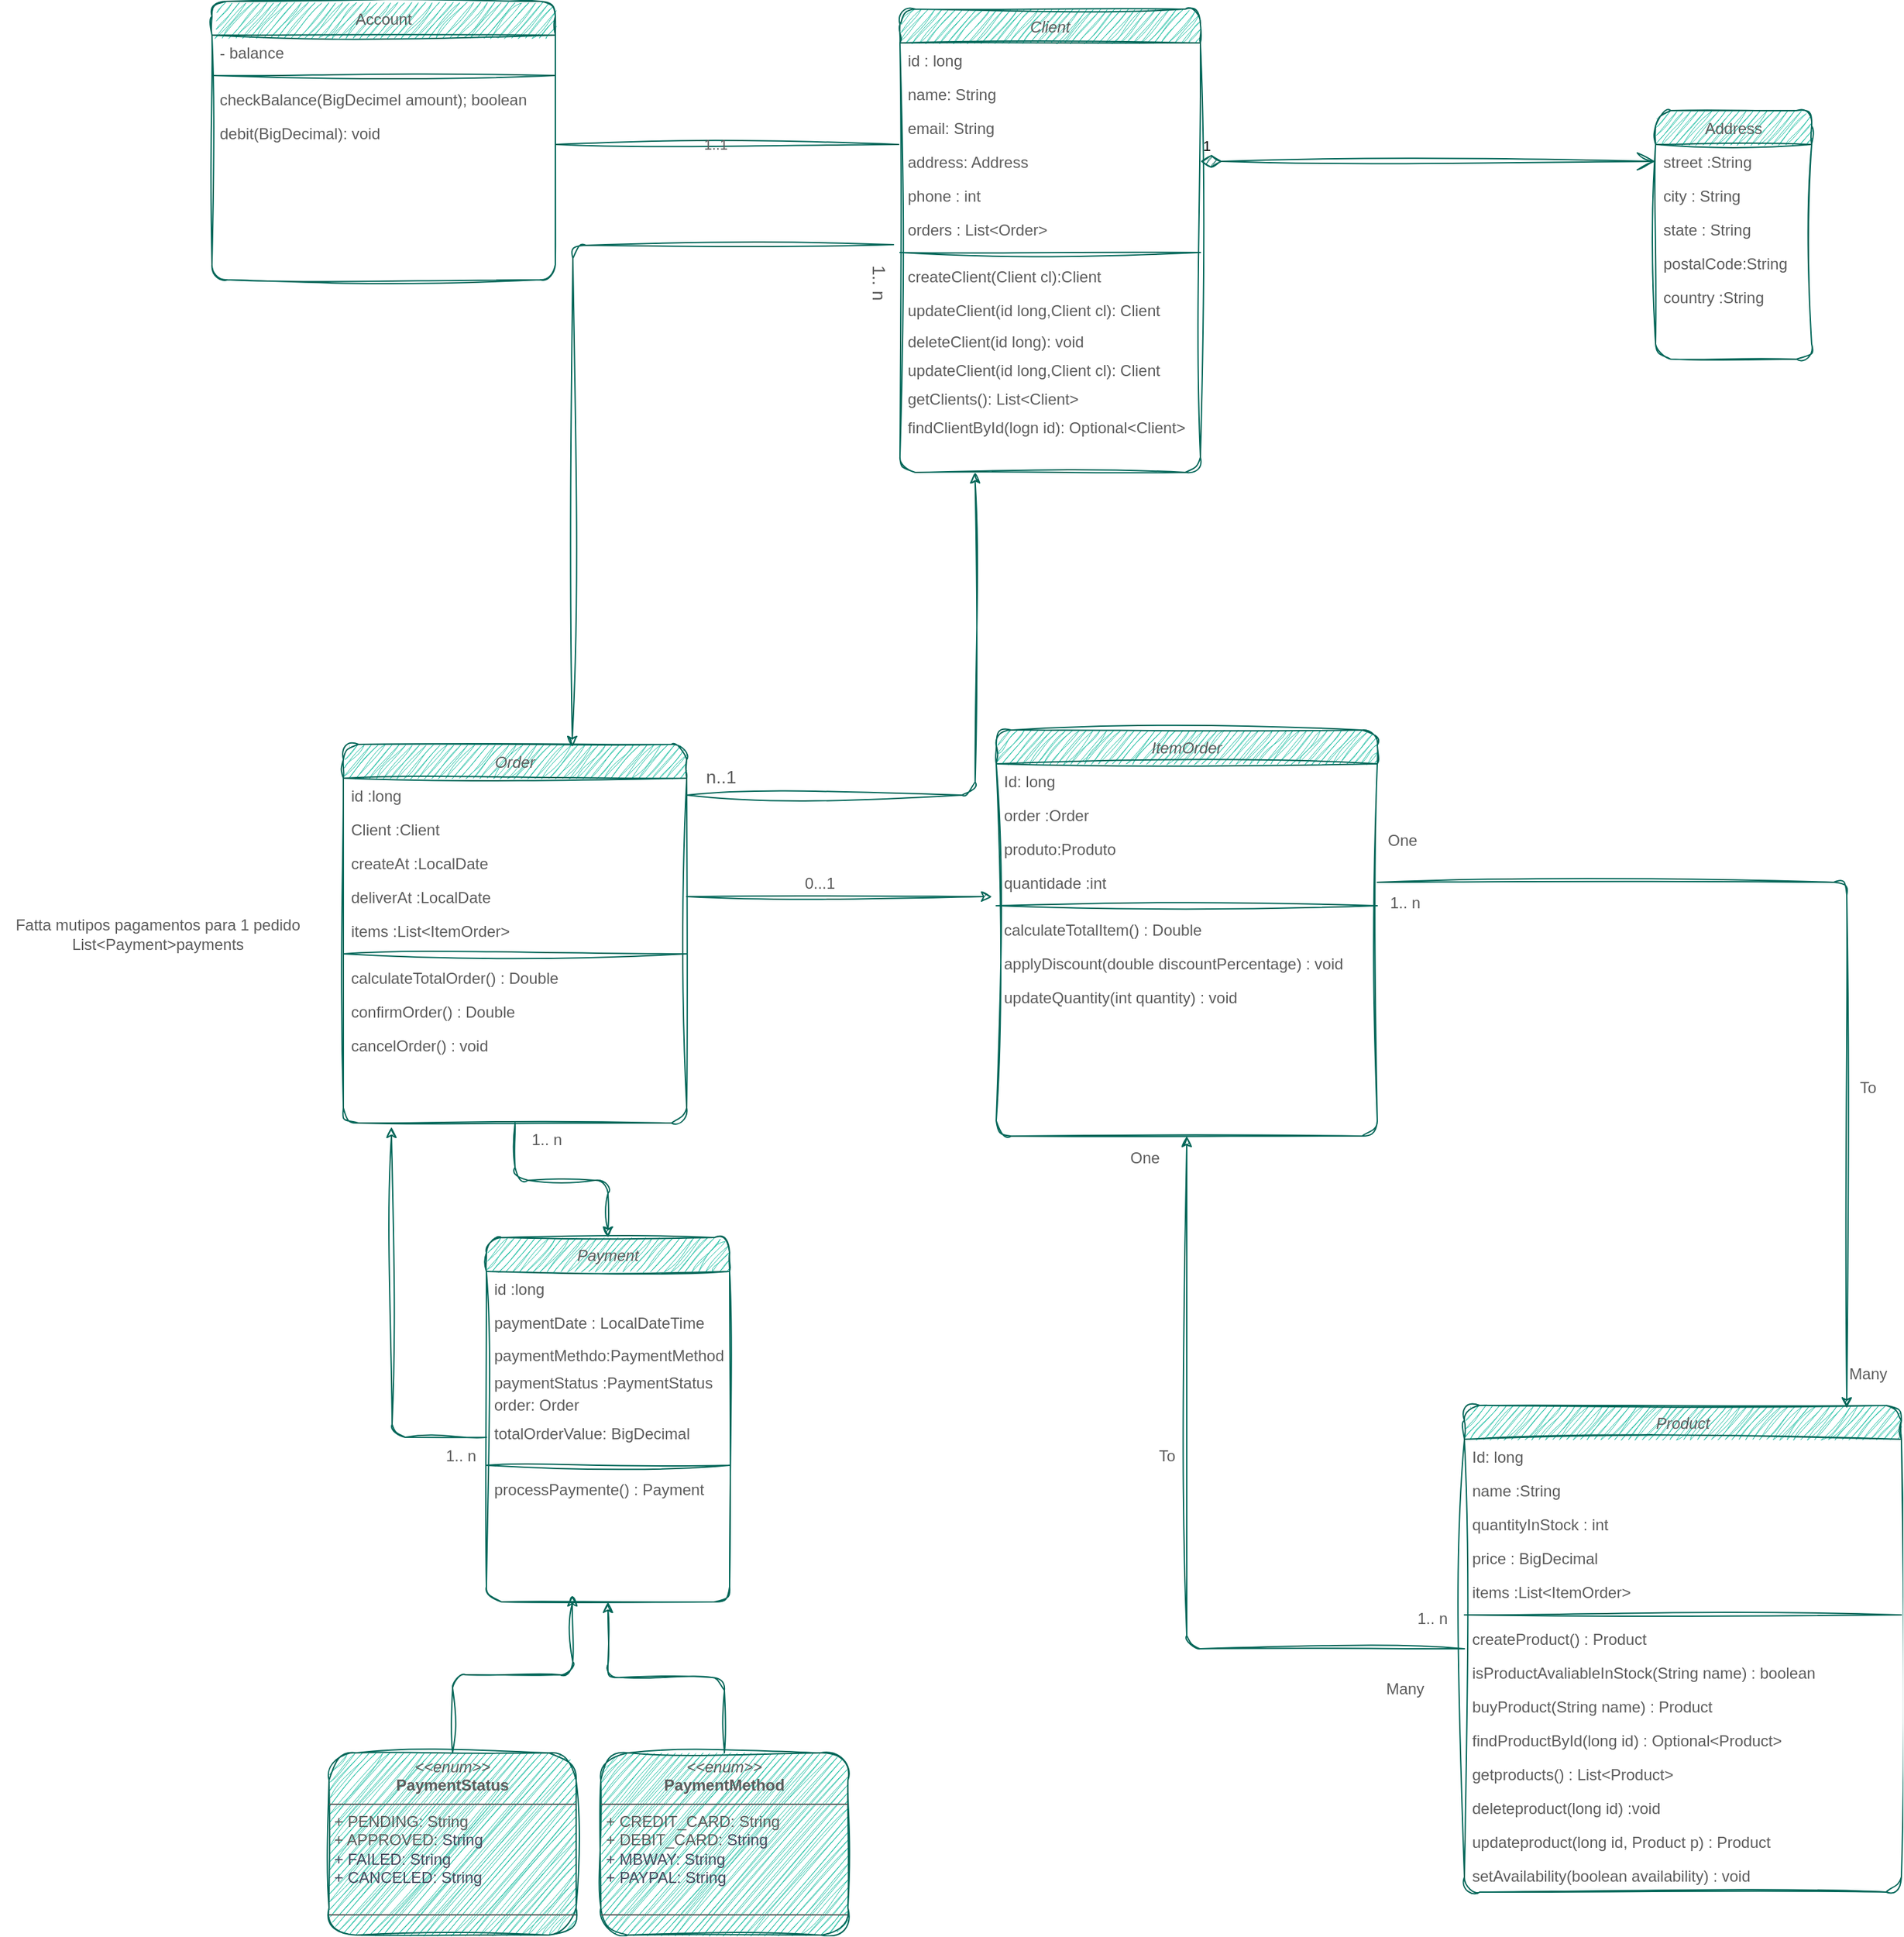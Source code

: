 <mxfile version="22.1.22" type="embed">
  <diagram id="C5RBs43oDa-KdzZeNtuy" name="Page-1">
    <mxGraphModel dx="2432" dy="1844" grid="1" gridSize="11" guides="1" tooltips="1" connect="1" arrows="1" fold="1" page="1" pageScale="1" pageWidth="827" pageHeight="1169" background="none" math="0" shadow="0">
      <root>
        <mxCell id="WIyWlLk6GJQsqaUBKTNV-0" />
        <mxCell id="WIyWlLk6GJQsqaUBKTNV-1" parent="WIyWlLk6GJQsqaUBKTNV-0" />
        <mxCell id="ccPBTEUiEuCOzGavEgYa-238" style="edgeStyle=orthogonalEdgeStyle;rounded=1;orthogonalLoop=1;jettySize=auto;html=1;entryX=0.5;entryY=0;entryDx=0;entryDy=0;strokeColor=#006658;fontColor=default;fillColor=#21C0A5;sketch=1;curveFitting=1;jiggle=2;labelBackgroundColor=none;" parent="WIyWlLk6GJQsqaUBKTNV-1" edge="1">
          <mxGeometry relative="1" as="geometry">
            <mxPoint x="247" y="62" as="sourcePoint" />
            <mxPoint y="448" as="targetPoint" />
          </mxGeometry>
        </mxCell>
        <mxCell id="zkfFHV4jXpPFQw0GAbJ--0" value="Client" style="swimlane;fontStyle=2;align=center;verticalAlign=top;childLayout=stackLayout;horizontal=1;startSize=26;horizontalStack=0;resizeParent=1;resizeLast=0;collapsible=1;marginBottom=0;rounded=1;shadow=0;strokeWidth=1;labelBackgroundColor=none;fillColor=#21C0A5;strokeColor=#006658;fontColor=#5C5C5C;sketch=1;curveFitting=1;jiggle=2;" parent="WIyWlLk6GJQsqaUBKTNV-1" vertex="1">
          <mxGeometry x="252" y="-119" width="231" height="356" as="geometry">
            <mxRectangle x="230" y="140" width="160" height="26" as="alternateBounds" />
          </mxGeometry>
        </mxCell>
        <mxCell id="zkfFHV4jXpPFQw0GAbJ--1" value="id : long" style="text;align=left;verticalAlign=top;spacingLeft=4;spacingRight=4;overflow=hidden;rotatable=0;points=[[0,0.5],[1,0.5]];portConstraint=eastwest;rounded=1;labelBackgroundColor=none;fontColor=#5C5C5C;sketch=1;curveFitting=1;jiggle=2;" parent="zkfFHV4jXpPFQw0GAbJ--0" vertex="1">
          <mxGeometry y="26" width="231" height="26" as="geometry" />
        </mxCell>
        <mxCell id="zkfFHV4jXpPFQw0GAbJ--2" value="name: String" style="text;align=left;verticalAlign=top;spacingLeft=4;spacingRight=4;overflow=hidden;rotatable=0;points=[[0,0.5],[1,0.5]];portConstraint=eastwest;rounded=1;shadow=0;html=0;labelBackgroundColor=none;fontColor=#5C5C5C;sketch=1;curveFitting=1;jiggle=2;" parent="zkfFHV4jXpPFQw0GAbJ--0" vertex="1">
          <mxGeometry y="52" width="231" height="26" as="geometry" />
        </mxCell>
        <mxCell id="zkfFHV4jXpPFQw0GAbJ--3" value="email: String" style="text;align=left;verticalAlign=top;spacingLeft=4;spacingRight=4;overflow=hidden;rotatable=0;points=[[0,0.5],[1,0.5]];portConstraint=eastwest;rounded=1;shadow=0;html=0;labelBackgroundColor=none;fontColor=#5C5C5C;sketch=1;curveFitting=1;jiggle=2;" parent="zkfFHV4jXpPFQw0GAbJ--0" vertex="1">
          <mxGeometry y="78" width="231" height="26" as="geometry" />
        </mxCell>
        <mxCell id="ccPBTEUiEuCOzGavEgYa-26" value="address: Address" style="text;align=left;verticalAlign=top;spacingLeft=4;spacingRight=4;overflow=hidden;rotatable=0;points=[[0,0.5],[1,0.5]];portConstraint=eastwest;rounded=1;shadow=0;html=0;labelBackgroundColor=none;fontColor=#5C5C5C;sketch=1;curveFitting=1;jiggle=2;" parent="zkfFHV4jXpPFQw0GAbJ--0" vertex="1">
          <mxGeometry y="104" width="231" height="26" as="geometry" />
        </mxCell>
        <mxCell id="ccPBTEUiEuCOzGavEgYa-32" value="phone : int" style="text;align=left;verticalAlign=top;spacingLeft=4;spacingRight=4;overflow=hidden;rotatable=0;points=[[0,0.5],[1,0.5]];portConstraint=eastwest;rounded=1;shadow=0;html=0;labelBackgroundColor=none;fontColor=#5C5C5C;sketch=1;curveFitting=1;jiggle=2;" parent="zkfFHV4jXpPFQw0GAbJ--0" vertex="1">
          <mxGeometry y="130" width="231" height="26" as="geometry" />
        </mxCell>
        <mxCell id="ccPBTEUiEuCOzGavEgYa-34" value="orders : List&lt;Order&gt; " style="text;align=left;verticalAlign=top;spacingLeft=4;spacingRight=4;overflow=hidden;rotatable=0;points=[[0,0.5],[1,0.5]];portConstraint=eastwest;rounded=1;shadow=0;html=0;labelBackgroundColor=none;fontColor=#5C5C5C;sketch=1;curveFitting=1;jiggle=2;" parent="zkfFHV4jXpPFQw0GAbJ--0" vertex="1">
          <mxGeometry y="156" width="231" height="26" as="geometry" />
        </mxCell>
        <mxCell id="ccPBTEUiEuCOzGavEgYa-64" value="" style="line;strokeWidth=1;rotatable=0;dashed=0;labelPosition=right;align=left;verticalAlign=middle;spacingTop=0;spacingLeft=6;points=[];portConstraint=eastwest;rounded=1;labelBackgroundColor=none;fillColor=#21C0A5;strokeColor=#006658;fontColor=#5C5C5C;sketch=1;curveFitting=1;jiggle=2;" parent="zkfFHV4jXpPFQw0GAbJ--0" vertex="1">
          <mxGeometry y="182" width="231" height="10" as="geometry" />
        </mxCell>
        <mxCell id="ccPBTEUiEuCOzGavEgYa-65" value="createClient(Client cl):Client " style="text;align=left;verticalAlign=top;spacingLeft=4;spacingRight=4;overflow=hidden;rotatable=0;points=[[0,0.5],[1,0.5]];portConstraint=eastwest;rounded=1;shadow=0;html=0;labelBackgroundColor=none;fontColor=#5C5C5C;sketch=1;curveFitting=1;jiggle=2;" parent="zkfFHV4jXpPFQw0GAbJ--0" vertex="1">
          <mxGeometry y="192" width="231" height="26" as="geometry" />
        </mxCell>
        <mxCell id="ccPBTEUiEuCOzGavEgYa-66" value="updateClient(id long,Client cl): Client " style="text;align=left;verticalAlign=top;spacingLeft=4;spacingRight=4;overflow=hidden;rotatable=0;points=[[0,0.5],[1,0.5]];portConstraint=eastwest;rounded=1;shadow=0;html=0;labelBackgroundColor=none;fontColor=#5C5C5C;sketch=1;curveFitting=1;jiggle=2;" parent="zkfFHV4jXpPFQw0GAbJ--0" vertex="1">
          <mxGeometry y="218" width="231" height="24" as="geometry" />
        </mxCell>
        <mxCell id="ccPBTEUiEuCOzGavEgYa-67" value="deleteClient(id long): void" style="text;align=left;verticalAlign=top;spacingLeft=4;spacingRight=4;overflow=hidden;rotatable=0;points=[[0,0.5],[1,0.5]];portConstraint=eastwest;rounded=1;shadow=0;html=0;labelBackgroundColor=none;fontColor=#5C5C5C;sketch=1;curveFitting=1;jiggle=2;" parent="zkfFHV4jXpPFQw0GAbJ--0" vertex="1">
          <mxGeometry y="242" width="231" height="22" as="geometry" />
        </mxCell>
        <mxCell id="ccPBTEUiEuCOzGavEgYa-68" value="updateClient(id long,Client cl): Client " style="text;align=left;verticalAlign=top;spacingLeft=4;spacingRight=4;overflow=hidden;rotatable=0;points=[[0,0.5],[1,0.5]];portConstraint=eastwest;rounded=1;shadow=0;html=0;labelBackgroundColor=none;fontColor=#5C5C5C;sketch=1;curveFitting=1;jiggle=2;" parent="zkfFHV4jXpPFQw0GAbJ--0" vertex="1">
          <mxGeometry y="264" width="231" height="22" as="geometry" />
        </mxCell>
        <mxCell id="ccPBTEUiEuCOzGavEgYa-70" value="getClients(): List&lt;Client&gt;&#xa; " style="text;align=left;verticalAlign=top;spacingLeft=4;spacingRight=4;overflow=hidden;rotatable=0;points=[[0,0.5],[1,0.5]];portConstraint=eastwest;rounded=1;shadow=0;html=0;labelBackgroundColor=none;fontColor=#5C5C5C;sketch=1;curveFitting=1;jiggle=2;" parent="zkfFHV4jXpPFQw0GAbJ--0" vertex="1">
          <mxGeometry y="286" width="231" height="22" as="geometry" />
        </mxCell>
        <mxCell id="ccPBTEUiEuCOzGavEgYa-71" value="findClientById(logn id): Optional&lt;Client&gt;&#xa; " style="text;align=left;verticalAlign=top;spacingLeft=4;spacingRight=4;overflow=hidden;rotatable=0;points=[[0,0.5],[1,0.5]];portConstraint=eastwest;rounded=1;shadow=0;html=0;labelBackgroundColor=none;fontColor=#5C5C5C;sketch=1;curveFitting=1;jiggle=2;" parent="zkfFHV4jXpPFQw0GAbJ--0" vertex="1">
          <mxGeometry y="308" width="231" height="22" as="geometry" />
        </mxCell>
        <mxCell id="zkfFHV4jXpPFQw0GAbJ--17" value="Address" style="swimlane;fontStyle=0;align=center;verticalAlign=top;childLayout=stackLayout;horizontal=1;startSize=26;horizontalStack=0;resizeParent=1;resizeLast=0;collapsible=1;marginBottom=0;rounded=1;shadow=0;strokeWidth=1;labelBackgroundColor=none;fillColor=#21C0A5;strokeColor=#006658;fontColor=#5C5C5C;sketch=1;curveFitting=1;jiggle=2;" parent="WIyWlLk6GJQsqaUBKTNV-1" vertex="1">
          <mxGeometry x="833" y="-41" width="120" height="191" as="geometry">
            <mxRectangle x="550" y="140" width="160" height="26" as="alternateBounds" />
          </mxGeometry>
        </mxCell>
        <mxCell id="zkfFHV4jXpPFQw0GAbJ--18" value="street :String" style="text;align=left;verticalAlign=top;spacingLeft=4;spacingRight=4;overflow=hidden;rotatable=0;points=[[0,0.5],[1,0.5]];portConstraint=eastwest;rounded=1;labelBackgroundColor=none;fontColor=#5C5C5C;sketch=1;curveFitting=1;jiggle=2;" parent="zkfFHV4jXpPFQw0GAbJ--17" vertex="1">
          <mxGeometry y="26" width="120" height="26" as="geometry" />
        </mxCell>
        <mxCell id="ccPBTEUiEuCOzGavEgYa-80" value="city : String" style="text;align=left;verticalAlign=top;spacingLeft=4;spacingRight=4;overflow=hidden;rotatable=0;points=[[0,0.5],[1,0.5]];portConstraint=eastwest;rounded=1;shadow=0;html=0;labelBackgroundColor=none;fontColor=#5C5C5C;sketch=1;curveFitting=1;jiggle=2;" parent="zkfFHV4jXpPFQw0GAbJ--17" vertex="1">
          <mxGeometry y="52" width="120" height="26" as="geometry" />
        </mxCell>
        <mxCell id="zkfFHV4jXpPFQw0GAbJ--20" value="state : String" style="text;align=left;verticalAlign=top;spacingLeft=4;spacingRight=4;overflow=hidden;rotatable=0;points=[[0,0.5],[1,0.5]];portConstraint=eastwest;rounded=1;shadow=0;html=0;labelBackgroundColor=none;fontColor=#5C5C5C;sketch=1;curveFitting=1;jiggle=2;" parent="zkfFHV4jXpPFQw0GAbJ--17" vertex="1">
          <mxGeometry y="78" width="120" height="26" as="geometry" />
        </mxCell>
        <mxCell id="zkfFHV4jXpPFQw0GAbJ--21" value="postalCode:String" style="text;align=left;verticalAlign=top;spacingLeft=4;spacingRight=4;overflow=hidden;rotatable=0;points=[[0,0.5],[1,0.5]];portConstraint=eastwest;rounded=1;shadow=0;html=0;labelBackgroundColor=none;fontColor=#5C5C5C;sketch=1;curveFitting=1;jiggle=2;" parent="zkfFHV4jXpPFQw0GAbJ--17" vertex="1">
          <mxGeometry y="104" width="120" height="26" as="geometry" />
        </mxCell>
        <mxCell id="zkfFHV4jXpPFQw0GAbJ--22" value="country :String" style="text;align=left;verticalAlign=top;spacingLeft=4;spacingRight=4;overflow=hidden;rotatable=0;points=[[0,0.5],[1,0.5]];portConstraint=eastwest;rounded=1;shadow=0;html=0;labelBackgroundColor=none;fontColor=#5C5C5C;sketch=1;curveFitting=1;jiggle=2;" parent="zkfFHV4jXpPFQw0GAbJ--17" vertex="1">
          <mxGeometry y="130" width="120" height="26" as="geometry" />
        </mxCell>
        <mxCell id="ccPBTEUiEuCOzGavEgYa-0" value="1" style="endArrow=open;html=1;endSize=12;startArrow=diamondThin;startSize=14;startFill=1;edgeStyle=orthogonalEdgeStyle;align=left;verticalAlign=bottom;rounded=1;labelBackgroundColor=none;strokeColor=#006658;fontColor=default;exitX=1;exitY=0.5;exitDx=0;exitDy=0;entryX=0;entryY=0.5;entryDx=0;entryDy=0;sketch=1;curveFitting=1;jiggle=2;" parent="WIyWlLk6GJQsqaUBKTNV-1" source="ccPBTEUiEuCOzGavEgYa-26" target="zkfFHV4jXpPFQw0GAbJ--18" edge="1">
          <mxGeometry x="-1" y="3" relative="1" as="geometry">
            <mxPoint x="588" y="44" as="sourcePoint" />
            <mxPoint x="748" y="44" as="targetPoint" />
          </mxGeometry>
        </mxCell>
        <mxCell id="ccPBTEUiEuCOzGavEgYa-81" style="edgeStyle=orthogonalEdgeStyle;rounded=1;orthogonalLoop=1;jettySize=auto;html=1;entryX=0.5;entryY=0;entryDx=0;entryDy=0;strokeColor=#006658;fontColor=default;fillColor=#21C0A5;sketch=1;curveFitting=1;jiggle=2;labelBackgroundColor=none;" parent="WIyWlLk6GJQsqaUBKTNV-1" source="ccPBTEUiEuCOzGavEgYa-1" target="ccPBTEUiEuCOzGavEgYa-56" edge="1">
          <mxGeometry relative="1" as="geometry" />
        </mxCell>
        <mxCell id="ccPBTEUiEuCOzGavEgYa-1" value="Order" style="swimlane;fontStyle=2;align=center;verticalAlign=top;childLayout=stackLayout;horizontal=1;startSize=26;horizontalStack=0;resizeParent=1;resizeLast=0;collapsible=1;marginBottom=0;rounded=1;shadow=0;strokeWidth=1;labelBackgroundColor=none;fillColor=#21C0A5;strokeColor=#006658;fontColor=#5C5C5C;sketch=1;curveFitting=1;jiggle=2;" parent="WIyWlLk6GJQsqaUBKTNV-1" vertex="1">
          <mxGeometry x="-176" y="446" width="264" height="291" as="geometry">
            <mxRectangle x="230" y="140" width="160" height="26" as="alternateBounds" />
          </mxGeometry>
        </mxCell>
        <mxCell id="ccPBTEUiEuCOzGavEgYa-2" value="id :long" style="text;align=left;verticalAlign=top;spacingLeft=4;spacingRight=4;overflow=hidden;rotatable=0;points=[[0,0.5],[1,0.5]];portConstraint=eastwest;rounded=1;labelBackgroundColor=none;fontColor=#5C5C5C;sketch=1;curveFitting=1;jiggle=2;" parent="ccPBTEUiEuCOzGavEgYa-1" vertex="1">
          <mxGeometry y="26" width="264" height="26" as="geometry" />
        </mxCell>
        <mxCell id="ccPBTEUiEuCOzGavEgYa-35" value="Client :Client" style="text;align=left;verticalAlign=top;spacingLeft=4;spacingRight=4;overflow=hidden;rotatable=0;points=[[0,0.5],[1,0.5]];portConstraint=eastwest;rounded=1;labelBackgroundColor=none;fontColor=#5C5C5C;sketch=1;curveFitting=1;jiggle=2;" parent="ccPBTEUiEuCOzGavEgYa-1" vertex="1">
          <mxGeometry y="52" width="264" height="26" as="geometry" />
        </mxCell>
        <mxCell id="ccPBTEUiEuCOzGavEgYa-36" value="createAt :LocalDate" style="text;align=left;verticalAlign=top;spacingLeft=4;spacingRight=4;overflow=hidden;rotatable=0;points=[[0,0.5],[1,0.5]];portConstraint=eastwest;rounded=1;labelBackgroundColor=none;fontColor=#5C5C5C;sketch=1;curveFitting=1;jiggle=2;" parent="ccPBTEUiEuCOzGavEgYa-1" vertex="1">
          <mxGeometry y="78" width="264" height="26" as="geometry" />
        </mxCell>
        <mxCell id="ccPBTEUiEuCOzGavEgYa-37" value="deliverAt :LocalDate" style="text;align=left;verticalAlign=top;spacingLeft=4;spacingRight=4;overflow=hidden;rotatable=0;points=[[0,0.5],[1,0.5]];portConstraint=eastwest;rounded=1;labelBackgroundColor=none;fontColor=#5C5C5C;sketch=1;curveFitting=1;jiggle=2;" parent="ccPBTEUiEuCOzGavEgYa-1" vertex="1">
          <mxGeometry y="104" width="264" height="26" as="geometry" />
        </mxCell>
        <mxCell id="ccPBTEUiEuCOzGavEgYa-38" value="items :List&lt;ItemOrder&gt;" style="text;align=left;verticalAlign=top;spacingLeft=4;spacingRight=4;overflow=hidden;rotatable=0;points=[[0,0.5],[1,0.5]];portConstraint=eastwest;rounded=1;labelBackgroundColor=none;fontColor=#5C5C5C;sketch=1;curveFitting=1;jiggle=2;" parent="ccPBTEUiEuCOzGavEgYa-1" vertex="1">
          <mxGeometry y="130" width="264" height="26" as="geometry" />
        </mxCell>
        <mxCell id="ccPBTEUiEuCOzGavEgYa-43" value="" style="line;strokeWidth=1;rotatable=0;dashed=0;labelPosition=right;align=left;verticalAlign=middle;spacingTop=0;spacingLeft=6;points=[];portConstraint=eastwest;rounded=1;labelBackgroundColor=none;fillColor=#21C0A5;strokeColor=#006658;fontColor=#5C5C5C;sketch=1;curveFitting=1;jiggle=2;" parent="ccPBTEUiEuCOzGavEgYa-1" vertex="1">
          <mxGeometry y="156" width="264" height="10" as="geometry" />
        </mxCell>
        <mxCell id="ccPBTEUiEuCOzGavEgYa-44" value="calculateTotalOrder() : Double" style="text;align=left;verticalAlign=top;spacingLeft=4;spacingRight=4;overflow=hidden;rotatable=0;points=[[0,0.5],[1,0.5]];portConstraint=eastwest;rounded=1;shadow=0;html=0;labelBackgroundColor=none;fontColor=#5C5C5C;sketch=1;curveFitting=1;jiggle=2;" parent="ccPBTEUiEuCOzGavEgYa-1" vertex="1">
          <mxGeometry y="166" width="264" height="26" as="geometry" />
        </mxCell>
        <mxCell id="ccPBTEUiEuCOzGavEgYa-83" value="confirmOrder() : Double" style="text;align=left;verticalAlign=top;spacingLeft=4;spacingRight=4;overflow=hidden;rotatable=0;points=[[0,0.5],[1,0.5]];portConstraint=eastwest;rounded=1;shadow=0;html=0;labelBackgroundColor=none;fontColor=#5C5C5C;sketch=1;curveFitting=1;jiggle=2;" parent="ccPBTEUiEuCOzGavEgYa-1" vertex="1">
          <mxGeometry y="192" width="264" height="26" as="geometry" />
        </mxCell>
        <mxCell id="ccPBTEUiEuCOzGavEgYa-84" value="cancelOrder() : void" style="text;align=left;verticalAlign=top;spacingLeft=4;spacingRight=4;overflow=hidden;rotatable=0;points=[[0,0.5],[1,0.5]];portConstraint=eastwest;rounded=1;shadow=0;html=0;labelBackgroundColor=none;fontColor=#5C5C5C;sketch=1;curveFitting=1;jiggle=2;" parent="ccPBTEUiEuCOzGavEgYa-1" vertex="1">
          <mxGeometry y="218" width="264" height="26" as="geometry" />
        </mxCell>
        <mxCell id="ccPBTEUiEuCOzGavEgYa-7" value="ItemOrder" style="swimlane;fontStyle=2;align=center;verticalAlign=top;childLayout=stackLayout;horizontal=1;startSize=26;horizontalStack=0;resizeParent=1;resizeLast=0;collapsible=1;marginBottom=0;rounded=1;shadow=0;strokeWidth=1;labelBackgroundColor=none;fillColor=#21C0A5;strokeColor=#006658;fontColor=#5C5C5C;sketch=1;curveFitting=1;jiggle=2;" parent="WIyWlLk6GJQsqaUBKTNV-1" vertex="1">
          <mxGeometry x="326" y="435" width="293" height="312" as="geometry">
            <mxRectangle x="230" y="140" width="160" height="26" as="alternateBounds" />
          </mxGeometry>
        </mxCell>
        <mxCell id="ccPBTEUiEuCOzGavEgYa-8" value="Id: long" style="text;align=left;verticalAlign=top;spacingLeft=4;spacingRight=4;overflow=hidden;rotatable=0;points=[[0,0.5],[1,0.5]];portConstraint=eastwest;rounded=1;labelBackgroundColor=none;fontColor=#5C5C5C;sketch=1;curveFitting=1;jiggle=2;" parent="ccPBTEUiEuCOzGavEgYa-7" vertex="1">
          <mxGeometry y="26" width="293" height="26" as="geometry" />
        </mxCell>
        <mxCell id="ccPBTEUiEuCOzGavEgYa-9" value="order :Order" style="text;align=left;verticalAlign=top;spacingLeft=4;spacingRight=4;overflow=hidden;rotatable=0;points=[[0,0.5],[1,0.5]];portConstraint=eastwest;rounded=1;shadow=0;html=0;labelBackgroundColor=none;fontColor=#5C5C5C;sketch=1;curveFitting=1;jiggle=2;" parent="ccPBTEUiEuCOzGavEgYa-7" vertex="1">
          <mxGeometry y="52" width="293" height="26" as="geometry" />
        </mxCell>
        <mxCell id="ccPBTEUiEuCOzGavEgYa-10" value="produto:Produto" style="text;align=left;verticalAlign=top;spacingLeft=4;spacingRight=4;overflow=hidden;rotatable=0;points=[[0,0.5],[1,0.5]];portConstraint=eastwest;rounded=1;shadow=0;html=0;labelBackgroundColor=none;fontColor=#5C5C5C;sketch=1;curveFitting=1;jiggle=2;" parent="ccPBTEUiEuCOzGavEgYa-7" vertex="1">
          <mxGeometry y="78" width="293" height="26" as="geometry" />
        </mxCell>
        <mxCell id="ccPBTEUiEuCOzGavEgYa-39" value="quantidade :int" style="text;align=left;verticalAlign=top;spacingLeft=4;spacingRight=4;overflow=hidden;rotatable=0;points=[[0,0.5],[1,0.5]];portConstraint=eastwest;rounded=1;shadow=0;html=0;labelBackgroundColor=none;fontColor=#5C5C5C;sketch=1;curveFitting=1;jiggle=2;" parent="ccPBTEUiEuCOzGavEgYa-7" vertex="1">
          <mxGeometry y="104" width="293" height="26" as="geometry" />
        </mxCell>
        <mxCell id="ccPBTEUiEuCOzGavEgYa-40" value="" style="line;strokeWidth=1;rotatable=0;dashed=0;labelPosition=right;align=left;verticalAlign=middle;spacingTop=0;spacingLeft=6;points=[];portConstraint=eastwest;rounded=1;labelBackgroundColor=none;fillColor=#21C0A5;strokeColor=#006658;fontColor=#5C5C5C;sketch=1;curveFitting=1;jiggle=2;" parent="ccPBTEUiEuCOzGavEgYa-7" vertex="1">
          <mxGeometry y="130" width="293" height="10" as="geometry" />
        </mxCell>
        <mxCell id="ccPBTEUiEuCOzGavEgYa-41" value="calculateTotalItem() : Double" style="text;align=left;verticalAlign=top;spacingLeft=4;spacingRight=4;overflow=hidden;rotatable=0;points=[[0,0.5],[1,0.5]];portConstraint=eastwest;rounded=1;shadow=0;html=0;labelBackgroundColor=none;fontColor=#5C5C5C;sketch=1;curveFitting=1;jiggle=2;" parent="ccPBTEUiEuCOzGavEgYa-7" vertex="1">
          <mxGeometry y="140" width="293" height="26" as="geometry" />
        </mxCell>
        <mxCell id="ccPBTEUiEuCOzGavEgYa-143" value="applyDiscount(double discountPercentage) : void" style="text;align=left;verticalAlign=top;spacingLeft=4;spacingRight=4;overflow=hidden;rotatable=0;points=[[0,0.5],[1,0.5]];portConstraint=eastwest;rounded=1;shadow=0;html=0;labelBackgroundColor=none;fontColor=#5C5C5C;sketch=1;curveFitting=1;jiggle=2;" parent="ccPBTEUiEuCOzGavEgYa-7" vertex="1">
          <mxGeometry y="166" width="293" height="26" as="geometry" />
        </mxCell>
        <mxCell id="ccPBTEUiEuCOzGavEgYa-144" value="updateQuantity(int quantity) : void  " style="text;align=left;verticalAlign=top;spacingLeft=4;spacingRight=4;overflow=hidden;rotatable=0;points=[[0,0.5],[1,0.5]];portConstraint=eastwest;rounded=1;shadow=0;html=0;labelBackgroundColor=none;fontColor=#5C5C5C;sketch=1;curveFitting=1;jiggle=2;" parent="ccPBTEUiEuCOzGavEgYa-7" vertex="1">
          <mxGeometry y="192" width="293" height="26" as="geometry" />
        </mxCell>
        <mxCell id="ccPBTEUiEuCOzGavEgYa-136" style="edgeStyle=orthogonalEdgeStyle;rounded=1;orthogonalLoop=1;jettySize=auto;html=1;entryX=0.5;entryY=1;entryDx=0;entryDy=0;strokeColor=#006658;fontColor=default;fillColor=#21C0A5;sketch=1;curveFitting=1;jiggle=2;labelBackgroundColor=none;" parent="WIyWlLk6GJQsqaUBKTNV-1" source="ccPBTEUiEuCOzGavEgYa-13" target="ccPBTEUiEuCOzGavEgYa-7" edge="1">
          <mxGeometry relative="1" as="geometry" />
        </mxCell>
        <mxCell id="ccPBTEUiEuCOzGavEgYa-13" value="Product" style="swimlane;fontStyle=2;align=center;verticalAlign=top;childLayout=stackLayout;horizontal=1;startSize=26;horizontalStack=0;resizeParent=1;resizeLast=0;collapsible=1;marginBottom=0;rounded=1;shadow=0;strokeWidth=1;labelBackgroundColor=none;fillColor=#21C0A5;strokeColor=#006658;fontColor=#5C5C5C;sketch=1;curveFitting=1;jiggle=2;" parent="WIyWlLk6GJQsqaUBKTNV-1" vertex="1">
          <mxGeometry x="686" y="954" width="336" height="374" as="geometry">
            <mxRectangle x="230" y="140" width="160" height="26" as="alternateBounds" />
          </mxGeometry>
        </mxCell>
        <mxCell id="ccPBTEUiEuCOzGavEgYa-14" value="Id: long" style="text;align=left;verticalAlign=top;spacingLeft=4;spacingRight=4;overflow=hidden;rotatable=0;points=[[0,0.5],[1,0.5]];portConstraint=eastwest;rounded=1;labelBackgroundColor=none;fontColor=#5C5C5C;sketch=1;curveFitting=1;jiggle=2;" parent="ccPBTEUiEuCOzGavEgYa-13" vertex="1">
          <mxGeometry y="26" width="336" height="26" as="geometry" />
        </mxCell>
        <mxCell id="ccPBTEUiEuCOzGavEgYa-15" value="name :String" style="text;align=left;verticalAlign=top;spacingLeft=4;spacingRight=4;overflow=hidden;rotatable=0;points=[[0,0.5],[1,0.5]];portConstraint=eastwest;rounded=1;shadow=0;html=0;labelBackgroundColor=none;fontColor=#5C5C5C;sketch=1;curveFitting=1;jiggle=2;" parent="ccPBTEUiEuCOzGavEgYa-13" vertex="1">
          <mxGeometry y="52" width="336" height="26" as="geometry" />
        </mxCell>
        <mxCell id="ccPBTEUiEuCOzGavEgYa-16" value="quantityInStock : int" style="text;align=left;verticalAlign=top;spacingLeft=4;spacingRight=4;overflow=hidden;rotatable=0;points=[[0,0.5],[1,0.5]];portConstraint=eastwest;rounded=1;shadow=0;html=0;labelBackgroundColor=none;fontColor=#5C5C5C;sketch=1;curveFitting=1;jiggle=2;" parent="ccPBTEUiEuCOzGavEgYa-13" vertex="1">
          <mxGeometry y="78" width="336" height="26" as="geometry" />
        </mxCell>
        <mxCell id="ccPBTEUiEuCOzGavEgYa-46" value="price : BigDecimal" style="text;align=left;verticalAlign=top;spacingLeft=4;spacingRight=4;overflow=hidden;rotatable=0;points=[[0,0.5],[1,0.5]];portConstraint=eastwest;rounded=1;shadow=0;html=0;labelBackgroundColor=none;fontColor=#5C5C5C;sketch=1;curveFitting=1;jiggle=2;" parent="ccPBTEUiEuCOzGavEgYa-13" vertex="1">
          <mxGeometry y="104" width="336" height="26" as="geometry" />
        </mxCell>
        <mxCell id="ccPBTEUiEuCOzGavEgYa-120" value="items :List&lt;ItemOrder&gt;" style="text;align=left;verticalAlign=top;spacingLeft=4;spacingRight=4;overflow=hidden;rotatable=0;points=[[0,0.5],[1,0.5]];portConstraint=eastwest;rounded=1;shadow=0;html=0;labelBackgroundColor=none;fontColor=#5C5C5C;sketch=1;curveFitting=1;jiggle=2;" parent="ccPBTEUiEuCOzGavEgYa-13" vertex="1">
          <mxGeometry y="130" width="336" height="26" as="geometry" />
        </mxCell>
        <mxCell id="ccPBTEUiEuCOzGavEgYa-121" value="" style="line;strokeWidth=1;rotatable=0;dashed=0;labelPosition=right;align=left;verticalAlign=middle;spacingTop=0;spacingLeft=6;points=[];portConstraint=eastwest;rounded=1;labelBackgroundColor=none;fillColor=#21C0A5;strokeColor=#006658;fontColor=#5C5C5C;sketch=1;curveFitting=1;jiggle=2;" parent="ccPBTEUiEuCOzGavEgYa-13" vertex="1">
          <mxGeometry y="156" width="336" height="10" as="geometry" />
        </mxCell>
        <mxCell id="ccPBTEUiEuCOzGavEgYa-127" value="createProduct() : Product" style="text;align=left;verticalAlign=top;spacingLeft=4;spacingRight=4;overflow=hidden;rotatable=0;points=[[0,0.5],[1,0.5]];portConstraint=eastwest;rounded=1;shadow=0;html=0;labelBackgroundColor=none;fontColor=#5C5C5C;sketch=1;curveFitting=1;jiggle=2;" parent="ccPBTEUiEuCOzGavEgYa-13" vertex="1">
          <mxGeometry y="166" width="336" height="26" as="geometry" />
        </mxCell>
        <mxCell id="ccPBTEUiEuCOzGavEgYa-128" value="isProductAvaliableInStock(String name) : boolean" style="text;align=left;verticalAlign=top;spacingLeft=4;spacingRight=4;overflow=hidden;rotatable=0;points=[[0,0.5],[1,0.5]];portConstraint=eastwest;rounded=1;shadow=0;html=0;labelBackgroundColor=none;fontColor=#5C5C5C;sketch=1;curveFitting=1;jiggle=2;" parent="ccPBTEUiEuCOzGavEgYa-13" vertex="1">
          <mxGeometry y="192" width="336" height="26" as="geometry" />
        </mxCell>
        <mxCell id="ccPBTEUiEuCOzGavEgYa-133" value="buyProduct(String name) : Product" style="text;align=left;verticalAlign=top;spacingLeft=4;spacingRight=4;overflow=hidden;rotatable=0;points=[[0,0.5],[1,0.5]];portConstraint=eastwest;rounded=1;shadow=0;html=0;labelBackgroundColor=none;fontColor=#5C5C5C;sketch=1;curveFitting=1;jiggle=2;" parent="ccPBTEUiEuCOzGavEgYa-13" vertex="1">
          <mxGeometry y="218" width="336" height="26" as="geometry" />
        </mxCell>
        <mxCell id="ccPBTEUiEuCOzGavEgYa-132" value="findProductById(long id) : Optional&lt;Product&gt;" style="text;align=left;verticalAlign=top;spacingLeft=4;spacingRight=4;overflow=hidden;rotatable=0;points=[[0,0.5],[1,0.5]];portConstraint=eastwest;rounded=1;shadow=0;html=0;labelBackgroundColor=none;fontColor=#5C5C5C;sketch=1;curveFitting=1;jiggle=2;" parent="ccPBTEUiEuCOzGavEgYa-13" vertex="1">
          <mxGeometry y="244" width="336" height="26" as="geometry" />
        </mxCell>
        <mxCell id="ccPBTEUiEuCOzGavEgYa-131" value="getproducts() : List&lt;Product&gt;" style="text;align=left;verticalAlign=top;spacingLeft=4;spacingRight=4;overflow=hidden;rotatable=0;points=[[0,0.5],[1,0.5]];portConstraint=eastwest;rounded=1;shadow=0;html=0;labelBackgroundColor=none;fontColor=#5C5C5C;sketch=1;curveFitting=1;jiggle=2;" parent="ccPBTEUiEuCOzGavEgYa-13" vertex="1">
          <mxGeometry y="270" width="336" height="26" as="geometry" />
        </mxCell>
        <mxCell id="ccPBTEUiEuCOzGavEgYa-130" value="deleteproduct(long id) :void" style="text;align=left;verticalAlign=top;spacingLeft=4;spacingRight=4;overflow=hidden;rotatable=0;points=[[0,0.5],[1,0.5]];portConstraint=eastwest;rounded=1;shadow=0;html=0;labelBackgroundColor=none;fontColor=#5C5C5C;sketch=1;curveFitting=1;jiggle=2;" parent="ccPBTEUiEuCOzGavEgYa-13" vertex="1">
          <mxGeometry y="296" width="336" height="26" as="geometry" />
        </mxCell>
        <mxCell id="ccPBTEUiEuCOzGavEgYa-129" value="updateproduct(long id, Product p) : Product" style="text;align=left;verticalAlign=top;spacingLeft=4;spacingRight=4;overflow=hidden;rotatable=0;points=[[0,0.5],[1,0.5]];portConstraint=eastwest;rounded=1;shadow=0;html=0;labelBackgroundColor=none;fontColor=#5C5C5C;sketch=1;curveFitting=1;jiggle=2;" parent="ccPBTEUiEuCOzGavEgYa-13" vertex="1">
          <mxGeometry y="322" width="336" height="26" as="geometry" />
        </mxCell>
        <mxCell id="ccPBTEUiEuCOzGavEgYa-145" value="setAvailability(boolean availability) : void" style="text;align=left;verticalAlign=top;spacingLeft=4;spacingRight=4;overflow=hidden;rotatable=0;points=[[0,0.5],[1,0.5]];portConstraint=eastwest;rounded=1;shadow=0;html=0;labelBackgroundColor=none;fontColor=#5C5C5C;sketch=1;curveFitting=1;jiggle=2;" parent="ccPBTEUiEuCOzGavEgYa-13" vertex="1">
          <mxGeometry y="348" width="336" height="26" as="geometry" />
        </mxCell>
        <mxCell id="ccPBTEUiEuCOzGavEgYa-56" value="Payment" style="swimlane;fontStyle=2;align=center;verticalAlign=top;childLayout=stackLayout;horizontal=1;startSize=26;horizontalStack=0;resizeParent=1;resizeLast=0;collapsible=1;marginBottom=0;rounded=1;shadow=0;strokeWidth=1;labelBackgroundColor=none;fillColor=#21C0A5;strokeColor=#006658;fontColor=#5C5C5C;sketch=1;curveFitting=1;jiggle=2;" parent="WIyWlLk6GJQsqaUBKTNV-1" vertex="1">
          <mxGeometry x="-66" y="825" width="187" height="280" as="geometry">
            <mxRectangle x="230" y="140" width="160" height="26" as="alternateBounds" />
          </mxGeometry>
        </mxCell>
        <mxCell id="ccPBTEUiEuCOzGavEgYa-57" value="id :long" style="text;align=left;verticalAlign=top;spacingLeft=4;spacingRight=4;overflow=hidden;rotatable=0;points=[[0,0.5],[1,0.5]];portConstraint=eastwest;rounded=1;labelBackgroundColor=none;fontColor=#5C5C5C;sketch=1;curveFitting=1;jiggle=2;" parent="ccPBTEUiEuCOzGavEgYa-56" vertex="1">
          <mxGeometry y="26" width="187" height="26" as="geometry" />
        </mxCell>
        <mxCell id="ccPBTEUiEuCOzGavEgYa-58" value="paymentDate : LocalDateTime" style="text;align=left;verticalAlign=top;spacingLeft=4;spacingRight=4;overflow=hidden;rotatable=0;points=[[0,0.5],[1,0.5]];portConstraint=eastwest;rounded=1;labelBackgroundColor=none;fontColor=#5C5C5C;sketch=1;curveFitting=1;jiggle=2;" parent="ccPBTEUiEuCOzGavEgYa-56" vertex="1">
          <mxGeometry y="52" width="187" height="25" as="geometry" />
        </mxCell>
        <mxCell id="ccPBTEUiEuCOzGavEgYa-59" value="paymentMethdo:PaymentMethod" style="text;align=left;verticalAlign=top;spacingLeft=4;spacingRight=4;overflow=hidden;rotatable=0;points=[[0,0.5],[1,0.5]];portConstraint=eastwest;rounded=1;labelBackgroundColor=none;fontColor=#5C5C5C;sketch=1;curveFitting=1;jiggle=2;" parent="ccPBTEUiEuCOzGavEgYa-56" vertex="1">
          <mxGeometry y="77" width="187" height="21" as="geometry" />
        </mxCell>
        <mxCell id="ccPBTEUiEuCOzGavEgYa-60" value="paymentStatus :PaymentStatus" style="text;align=left;verticalAlign=top;spacingLeft=4;spacingRight=4;overflow=hidden;rotatable=0;points=[[0,0.5],[1,0.5]];portConstraint=eastwest;rounded=1;labelBackgroundColor=none;fontColor=#5C5C5C;sketch=1;curveFitting=1;jiggle=2;" parent="ccPBTEUiEuCOzGavEgYa-56" vertex="1">
          <mxGeometry y="98" width="187" height="17" as="geometry" />
        </mxCell>
        <mxCell id="ccPBTEUiEuCOzGavEgYa-61" value="order: Order" style="text;align=left;verticalAlign=top;spacingLeft=4;spacingRight=4;overflow=hidden;rotatable=0;points=[[0,0.5],[1,0.5]];portConstraint=eastwest;rounded=1;labelBackgroundColor=none;fontColor=#5C5C5C;sketch=1;curveFitting=1;jiggle=2;" parent="ccPBTEUiEuCOzGavEgYa-56" vertex="1">
          <mxGeometry y="115" width="187" height="22" as="geometry" />
        </mxCell>
        <mxCell id="ccPBTEUiEuCOzGavEgYa-141" style="edgeStyle=orthogonalEdgeStyle;rounded=1;orthogonalLoop=1;jettySize=auto;html=1;exitX=0;exitY=0.5;exitDx=0;exitDy=0;strokeColor=#006658;fontColor=default;fillColor=#21C0A5;sketch=1;curveFitting=1;jiggle=2;labelBackgroundColor=none;" parent="ccPBTEUiEuCOzGavEgYa-56" source="ccPBTEUiEuCOzGavEgYa-78" edge="1">
          <mxGeometry relative="1" as="geometry">
            <mxPoint x="-73" y="-85" as="targetPoint" />
          </mxGeometry>
        </mxCell>
        <mxCell id="ccPBTEUiEuCOzGavEgYa-78" value="totalOrderValue: BigDecimal" style="text;align=left;verticalAlign=top;spacingLeft=4;spacingRight=4;overflow=hidden;rotatable=0;points=[[0,0.5],[1,0.5]];portConstraint=eastwest;rounded=1;labelBackgroundColor=none;fontColor=#5C5C5C;sketch=1;curveFitting=1;jiggle=2;" parent="ccPBTEUiEuCOzGavEgYa-56" vertex="1">
          <mxGeometry y="137" width="187" height="33" as="geometry" />
        </mxCell>
        <mxCell id="ccPBTEUiEuCOzGavEgYa-82" value="" style="line;strokeWidth=1;rotatable=0;dashed=0;labelPosition=right;align=left;verticalAlign=middle;spacingTop=0;spacingLeft=6;points=[];portConstraint=eastwest;rounded=1;labelBackgroundColor=none;fillColor=#21C0A5;strokeColor=#006658;fontColor=#5C5C5C;sketch=1;curveFitting=1;jiggle=2;" parent="ccPBTEUiEuCOzGavEgYa-56" vertex="1">
          <mxGeometry y="170" width="187" height="10" as="geometry" />
        </mxCell>
        <mxCell id="ccPBTEUiEuCOzGavEgYa-139" value="processPaymente() : Payment" style="text;align=left;verticalAlign=top;spacingLeft=4;spacingRight=4;overflow=hidden;rotatable=0;points=[[0,0.5],[1,0.5]];portConstraint=eastwest;rounded=1;shadow=0;html=0;labelBackgroundColor=none;fontColor=#5C5C5C;sketch=1;curveFitting=1;jiggle=2;" parent="ccPBTEUiEuCOzGavEgYa-56" vertex="1">
          <mxGeometry y="180" width="187" height="26" as="geometry" />
        </mxCell>
        <mxCell id="ccPBTEUiEuCOzGavEgYa-75" style="edgeStyle=orthogonalEdgeStyle;rounded=1;orthogonalLoop=1;jettySize=auto;html=1;entryX=0.5;entryY=1;entryDx=0;entryDy=0;strokeColor=#006658;fontColor=default;fillColor=#21C0A5;sketch=1;curveFitting=1;jiggle=2;labelBackgroundColor=none;" parent="WIyWlLk6GJQsqaUBKTNV-1" source="ccPBTEUiEuCOzGavEgYa-73" target="ccPBTEUiEuCOzGavEgYa-56" edge="1">
          <mxGeometry relative="1" as="geometry" />
        </mxCell>
        <mxCell id="ccPBTEUiEuCOzGavEgYa-73" value="&lt;p style=&quot;margin:0px;margin-top:4px;text-align:center;&quot;&gt;&lt;i&gt;&amp;lt;&amp;lt;enum&amp;gt;&amp;gt;&lt;/i&gt;&lt;br&gt;&lt;b&gt;PaymentMethod&lt;/b&gt;&lt;/p&gt;&lt;hr size=&quot;1&quot; style=&quot;border-style:solid;&quot;&gt;&lt;p style=&quot;margin:0px;margin-left:4px;&quot;&gt;+ CREDIT_CARD: String&lt;br&gt;+ DEBIT_CARD:&amp;nbsp;&lt;span style=&quot;background-color: transparent; color: light-dark(rgb(70, 73, 93), rgb(170, 173, 190));&quot;&gt;String&lt;/span&gt;&lt;/p&gt;&lt;p style=&quot;margin:0px;margin-left:4px;&quot;&gt;&lt;span style=&quot;background-color: transparent; color: light-dark(rgb(70, 73, 93), rgb(170, 173, 190));&quot;&gt;+ MBWAY: String&lt;/span&gt;&lt;/p&gt;&lt;p style=&quot;margin:0px;margin-left:4px;&quot;&gt;&lt;span style=&quot;background-color: transparent; color: light-dark(rgb(70, 73, 93), rgb(170, 173, 190));&quot;&gt;+ PAYPAL: String&lt;/span&gt;&lt;/p&gt;&lt;p style=&quot;margin:0px;margin-left:4px;&quot;&gt;&lt;br&gt;&lt;/p&gt;&lt;hr size=&quot;1&quot; style=&quot;border-style:solid;&quot;&gt;&lt;p style=&quot;margin:0px;margin-left:4px;&quot;&gt;&lt;br&gt;&lt;/p&gt;" style="verticalAlign=top;align=left;overflow=fill;html=1;whiteSpace=wrap;strokeColor=#006658;fontColor=#5C5C5C;fillColor=#21C0A5;rounded=1;sketch=1;curveFitting=1;jiggle=2;labelBackgroundColor=none;" parent="WIyWlLk6GJQsqaUBKTNV-1" vertex="1">
          <mxGeometry x="22" y="1221" width="190" height="140" as="geometry" />
        </mxCell>
        <mxCell id="ccPBTEUiEuCOzGavEgYa-77" style="edgeStyle=orthogonalEdgeStyle;rounded=1;orthogonalLoop=1;jettySize=auto;html=1;strokeColor=#006658;fontColor=default;fillColor=#21C0A5;sketch=1;curveFitting=1;jiggle=2;labelBackgroundColor=none;" parent="WIyWlLk6GJQsqaUBKTNV-1" source="ccPBTEUiEuCOzGavEgYa-76" edge="1">
          <mxGeometry relative="1" as="geometry">
            <mxPoint y="1100.0" as="targetPoint" />
          </mxGeometry>
        </mxCell>
        <mxCell id="ccPBTEUiEuCOzGavEgYa-76" value="&lt;p style=&quot;margin:0px;margin-top:4px;text-align:center;&quot;&gt;&lt;i&gt;&amp;lt;&amp;lt;enum&amp;gt;&amp;gt;&lt;/i&gt;&lt;br&gt;&lt;b&gt;PaymentStatus&lt;/b&gt;&lt;/p&gt;&lt;hr size=&quot;1&quot; style=&quot;border-style:solid;&quot;&gt;&lt;p style=&quot;margin:0px;margin-left:4px;&quot;&gt;+ PENDING: String&lt;br&gt;+ APPROVED:&amp;nbsp;&lt;span style=&quot;background-color: transparent; color: light-dark(rgb(70, 73, 93), rgb(170, 173, 190));&quot;&gt;String&lt;/span&gt;&lt;/p&gt;&lt;p style=&quot;margin:0px;margin-left:4px;&quot;&gt;&lt;span style=&quot;background-color: transparent; color: light-dark(rgb(70, 73, 93), rgb(170, 173, 190));&quot;&gt;+ FAILED: String&lt;/span&gt;&lt;/p&gt;&lt;p style=&quot;margin:0px;margin-left:4px;&quot;&gt;&lt;span style=&quot;background-color: transparent; color: light-dark(rgb(70, 73, 93), rgb(170, 173, 190));&quot;&gt;+ CANCELED: String&lt;/span&gt;&lt;/p&gt;&lt;p style=&quot;margin:0px;margin-left:4px;&quot;&gt;&lt;br&gt;&lt;/p&gt;&lt;hr size=&quot;1&quot; style=&quot;border-style:solid;&quot;&gt;&lt;p style=&quot;margin:0px;margin-left:4px;&quot;&gt;&lt;br&gt;&lt;/p&gt;" style="verticalAlign=top;align=left;overflow=fill;html=1;whiteSpace=wrap;strokeColor=#006658;fontColor=#5C5C5C;fillColor=#21C0A5;rounded=1;sketch=1;curveFitting=1;jiggle=2;labelBackgroundColor=none;" parent="WIyWlLk6GJQsqaUBKTNV-1" vertex="1">
          <mxGeometry x="-187" y="1221" width="190" height="140" as="geometry" />
        </mxCell>
        <mxCell id="ccPBTEUiEuCOzGavEgYa-85" value="Account" style="swimlane;fontStyle=0;align=center;verticalAlign=top;childLayout=stackLayout;horizontal=1;startSize=26;horizontalStack=0;resizeParent=1;resizeLast=0;collapsible=1;marginBottom=0;rounded=1;shadow=0;strokeWidth=1;labelBackgroundColor=none;fillColor=#21C0A5;strokeColor=#006658;fontColor=#5C5C5C;sketch=1;curveFitting=1;jiggle=2;" parent="WIyWlLk6GJQsqaUBKTNV-1" vertex="1">
          <mxGeometry x="-277" y="-125" width="264" height="214" as="geometry">
            <mxRectangle x="550" y="140" width="160" height="26" as="alternateBounds" />
          </mxGeometry>
        </mxCell>
        <mxCell id="ccPBTEUiEuCOzGavEgYa-86" value="- balance" style="text;align=left;verticalAlign=top;spacingLeft=4;spacingRight=4;overflow=hidden;rotatable=0;points=[[0,0.5],[1,0.5]];portConstraint=eastwest;rounded=1;labelBackgroundColor=none;fontColor=#5C5C5C;sketch=1;curveFitting=1;jiggle=2;" parent="ccPBTEUiEuCOzGavEgYa-85" vertex="1">
          <mxGeometry y="26" width="264" height="26" as="geometry" />
        </mxCell>
        <mxCell id="ccPBTEUiEuCOzGavEgYa-94" value="" style="line;strokeWidth=1;rotatable=0;dashed=0;labelPosition=right;align=left;verticalAlign=middle;spacingTop=0;spacingLeft=6;points=[];portConstraint=eastwest;rounded=1;labelBackgroundColor=none;fillColor=#21C0A5;strokeColor=#006658;fontColor=#5C5C5C;sketch=1;curveFitting=1;jiggle=2;" parent="ccPBTEUiEuCOzGavEgYa-85" vertex="1">
          <mxGeometry y="52" width="264" height="10" as="geometry" />
        </mxCell>
        <mxCell id="ccPBTEUiEuCOzGavEgYa-90" value="checkBalance(BigDecimel amount); boolean" style="text;align=left;verticalAlign=top;spacingLeft=4;spacingRight=4;overflow=hidden;rotatable=0;points=[[0,0.5],[1,0.5]];portConstraint=eastwest;rounded=1;shadow=0;html=0;labelBackgroundColor=none;fontColor=#5C5C5C;sketch=1;curveFitting=1;jiggle=2;" parent="ccPBTEUiEuCOzGavEgYa-85" vertex="1">
          <mxGeometry y="62" width="264" height="26" as="geometry" />
        </mxCell>
        <mxCell id="ccPBTEUiEuCOzGavEgYa-91" value="debit(BigDecimal): void" style="text;align=left;verticalAlign=top;spacingLeft=4;spacingRight=4;overflow=hidden;rotatable=0;points=[[0,0.5],[1,0.5]];portConstraint=eastwest;rounded=1;shadow=0;html=0;labelBackgroundColor=none;fontColor=#5C5C5C;sketch=1;curveFitting=1;jiggle=2;" parent="ccPBTEUiEuCOzGavEgYa-85" vertex="1">
          <mxGeometry y="88" width="264" height="26" as="geometry" />
        </mxCell>
        <mxCell id="ccPBTEUiEuCOzGavEgYa-98" value="" style="endArrow=none;html=1;rounded=1;strokeColor=#006658;fontColor=default;fillColor=#21C0A5;sketch=1;curveFitting=1;jiggle=2;labelBackgroundColor=none;" parent="WIyWlLk6GJQsqaUBKTNV-1" edge="1">
          <mxGeometry width="50" height="50" relative="1" as="geometry">
            <mxPoint x="-13" y="-15" as="sourcePoint" />
            <mxPoint x="251" y="-15" as="targetPoint" />
          </mxGeometry>
        </mxCell>
        <mxCell id="ccPBTEUiEuCOzGavEgYa-102" value="1..1" style="edgeLabel;html=1;align=center;verticalAlign=middle;resizable=0;points=[];strokeColor=#006658;fontColor=#5C5C5C;fillColor=#21C0A5;rounded=1;sketch=1;curveFitting=1;jiggle=2;labelBackgroundColor=none;" parent="ccPBTEUiEuCOzGavEgYa-98" vertex="1" connectable="0">
          <mxGeometry x="-0.073" relative="1" as="geometry">
            <mxPoint as="offset" />
          </mxGeometry>
        </mxCell>
        <mxCell id="ccPBTEUiEuCOzGavEgYa-103" style="edgeStyle=orthogonalEdgeStyle;rounded=1;orthogonalLoop=1;jettySize=auto;html=1;entryX=-0.011;entryY=0.923;entryDx=0;entryDy=0;entryPerimeter=0;strokeColor=#006658;fontColor=default;fillColor=#21C0A5;sketch=1;curveFitting=1;jiggle=2;labelBackgroundColor=none;" parent="WIyWlLk6GJQsqaUBKTNV-1" source="ccPBTEUiEuCOzGavEgYa-37" target="ccPBTEUiEuCOzGavEgYa-39" edge="1">
          <mxGeometry relative="1" as="geometry" />
        </mxCell>
        <mxCell id="ccPBTEUiEuCOzGavEgYa-104" value="0...1" style="text;html=1;align=center;verticalAlign=middle;resizable=0;points=[];autosize=1;strokeColor=none;fillColor=none;fontColor=#5C5C5C;rounded=1;sketch=1;curveFitting=1;jiggle=2;labelBackgroundColor=none;" parent="WIyWlLk6GJQsqaUBKTNV-1" vertex="1">
          <mxGeometry x="168" y="536.5" width="44" height="33" as="geometry" />
        </mxCell>
        <mxCell id="ccPBTEUiEuCOzGavEgYa-135" style="edgeStyle=orthogonalEdgeStyle;rounded=1;orthogonalLoop=1;jettySize=auto;html=1;exitX=1;exitY=0.5;exitDx=0;exitDy=0;entryX=0.875;entryY=0.006;entryDx=0;entryDy=0;entryPerimeter=0;strokeColor=#006658;fontColor=default;fillColor=#21C0A5;sketch=1;curveFitting=1;jiggle=2;labelBackgroundColor=none;" parent="WIyWlLk6GJQsqaUBKTNV-1" source="ccPBTEUiEuCOzGavEgYa-39" target="ccPBTEUiEuCOzGavEgYa-13" edge="1">
          <mxGeometry relative="1" as="geometry" />
        </mxCell>
        <mxCell id="ccPBTEUiEuCOzGavEgYa-137" value="1.. n" style="text;html=1;align=center;verticalAlign=middle;resizable=0;points=[];autosize=1;strokeColor=none;fillColor=none;fontColor=#5C5C5C;rounded=1;sketch=1;curveFitting=1;jiggle=2;labelBackgroundColor=none;" parent="WIyWlLk6GJQsqaUBKTNV-1" vertex="1">
          <mxGeometry x="640" y="1105" width="41" height="26" as="geometry" />
        </mxCell>
        <mxCell id="ccPBTEUiEuCOzGavEgYa-138" value="1.. n" style="text;html=1;align=center;verticalAlign=middle;resizable=0;points=[];autosize=1;strokeColor=none;fillColor=none;fontColor=#5C5C5C;rounded=1;sketch=1;curveFitting=1;jiggle=2;labelBackgroundColor=none;" parent="WIyWlLk6GJQsqaUBKTNV-1" vertex="1">
          <mxGeometry x="619" y="555" width="41" height="26" as="geometry" />
        </mxCell>
        <mxCell id="ccPBTEUiEuCOzGavEgYa-140" value="1.. n" style="text;html=1;align=center;verticalAlign=middle;resizable=0;points=[];autosize=1;strokeColor=none;fillColor=none;fontColor=#5C5C5C;rounded=1;sketch=1;curveFitting=1;jiggle=2;labelBackgroundColor=none;" parent="WIyWlLk6GJQsqaUBKTNV-1" vertex="1">
          <mxGeometry x="-41" y="737" width="41" height="26" as="geometry" />
        </mxCell>
        <mxCell id="ccPBTEUiEuCOzGavEgYa-142" value="1.. n" style="text;html=1;align=center;verticalAlign=middle;resizable=0;points=[];autosize=1;strokeColor=none;fillColor=none;fontColor=#5C5C5C;rounded=1;sketch=1;curveFitting=1;jiggle=2;labelBackgroundColor=none;" parent="WIyWlLk6GJQsqaUBKTNV-1" vertex="1">
          <mxGeometry x="-107" y="980" width="41" height="26" as="geometry" />
        </mxCell>
        <mxCell id="ccPBTEUiEuCOzGavEgYa-147" value="&lt;font style=&quot;font-size: 14px;&quot;&gt;1.. n&lt;/font&gt;" style="text;html=1;align=center;verticalAlign=middle;resizable=0;points=[];autosize=1;strokeColor=none;fillColor=none;fontColor=#5C5C5C;rotation=90;rounded=1;sketch=1;curveFitting=1;jiggle=2;labelBackgroundColor=none;" parent="WIyWlLk6GJQsqaUBKTNV-1" vertex="1">
          <mxGeometry x="214" y="76" width="45" height="29" as="geometry" />
        </mxCell>
        <mxCell id="ccPBTEUiEuCOzGavEgYa-239" style="edgeStyle=orthogonalEdgeStyle;rounded=1;orthogonalLoop=1;jettySize=auto;html=1;entryX=0.25;entryY=1;entryDx=0;entryDy=0;strokeColor=#006658;fontColor=default;fillColor=#21C0A5;sketch=1;curveFitting=1;jiggle=2;labelBackgroundColor=none;" parent="WIyWlLk6GJQsqaUBKTNV-1" source="ccPBTEUiEuCOzGavEgYa-2" target="zkfFHV4jXpPFQw0GAbJ--0" edge="1">
          <mxGeometry relative="1" as="geometry" />
        </mxCell>
        <mxCell id="ccPBTEUiEuCOzGavEgYa-240" value="&lt;font style=&quot;font-size: 14px;&quot;&gt;n..1&lt;/font&gt;" style="text;html=1;align=center;verticalAlign=middle;resizable=0;points=[];autosize=1;strokeColor=none;fillColor=none;fontColor=#5C5C5C;rotation=0;rounded=1;sketch=1;curveFitting=1;jiggle=2;labelBackgroundColor=none;" parent="WIyWlLk6GJQsqaUBKTNV-1" vertex="1">
          <mxGeometry x="93" y="456" width="41" height="29" as="geometry" />
        </mxCell>
        <mxCell id="ccPBTEUiEuCOzGavEgYa-241" value="Fatta mutipos pagamentos para 1 pedido&lt;div&gt;List&amp;lt;Payment&amp;gt;payments&lt;/div&gt;" style="text;html=1;align=center;verticalAlign=middle;resizable=0;points=[];autosize=1;strokeColor=none;fillColor=none;fontColor=#5C5C5C;rounded=1;sketch=1;curveFitting=1;jiggle=2;labelBackgroundColor=none;" parent="WIyWlLk6GJQsqaUBKTNV-1" vertex="1">
          <mxGeometry x="-440" y="569.5" width="242" height="44" as="geometry" />
        </mxCell>
        <mxCell id="ccPBTEUiEuCOzGavEgYa-242" value="Many" style="text;html=1;align=center;verticalAlign=middle;resizable=0;points=[];autosize=1;strokeColor=none;fillColor=none;fontColor=#5C5C5C;rounded=1;sketch=1;curveFitting=1;jiggle=2;labelBackgroundColor=none;" parent="WIyWlLk6GJQsqaUBKTNV-1" vertex="1">
          <mxGeometry x="612" y="1155" width="55" height="33" as="geometry" />
        </mxCell>
        <mxCell id="ccPBTEUiEuCOzGavEgYa-244" value="To" style="text;html=1;align=center;verticalAlign=middle;resizable=0;points=[];autosize=1;strokeColor=none;fillColor=none;fontColor=#5C5C5C;rounded=1;sketch=1;curveFitting=1;jiggle=2;labelBackgroundColor=none;" parent="WIyWlLk6GJQsqaUBKTNV-1" vertex="1">
          <mxGeometry x="440" y="976.5" width="33" height="33" as="geometry" />
        </mxCell>
        <mxCell id="ccPBTEUiEuCOzGavEgYa-245" value="One" style="text;html=1;align=center;verticalAlign=middle;resizable=0;points=[];autosize=1;strokeColor=none;fillColor=none;fontColor=#5C5C5C;rounded=1;sketch=1;curveFitting=1;jiggle=2;labelBackgroundColor=none;" parent="WIyWlLk6GJQsqaUBKTNV-1" vertex="1">
          <mxGeometry x="418" y="747" width="44" height="33" as="geometry" />
        </mxCell>
        <mxCell id="ccPBTEUiEuCOzGavEgYa-246" value="One" style="text;html=1;align=center;verticalAlign=middle;resizable=0;points=[];autosize=1;strokeColor=none;fillColor=none;fontColor=#5C5C5C;rounded=1;sketch=1;curveFitting=1;jiggle=2;labelBackgroundColor=none;" parent="WIyWlLk6GJQsqaUBKTNV-1" vertex="1">
          <mxGeometry x="616" y="503.5" width="44" height="33" as="geometry" />
        </mxCell>
        <mxCell id="ccPBTEUiEuCOzGavEgYa-249" value="To" style="text;html=1;align=center;verticalAlign=middle;resizable=0;points=[];autosize=1;strokeColor=none;fillColor=none;fontColor=#5C5C5C;rounded=1;sketch=1;curveFitting=1;jiggle=2;labelBackgroundColor=none;" parent="WIyWlLk6GJQsqaUBKTNV-1" vertex="1">
          <mxGeometry x="979" y="693" width="33" height="33" as="geometry" />
        </mxCell>
        <mxCell id="ccPBTEUiEuCOzGavEgYa-250" value="Many" style="text;html=1;align=center;verticalAlign=middle;resizable=0;points=[];autosize=1;strokeColor=none;fillColor=none;fontColor=#5C5C5C;rounded=1;sketch=1;curveFitting=1;jiggle=2;labelBackgroundColor=none;" parent="WIyWlLk6GJQsqaUBKTNV-1" vertex="1">
          <mxGeometry x="968" y="913" width="55" height="33" as="geometry" />
        </mxCell>
      </root>
    </mxGraphModel>
  </diagram>
</mxfile>
